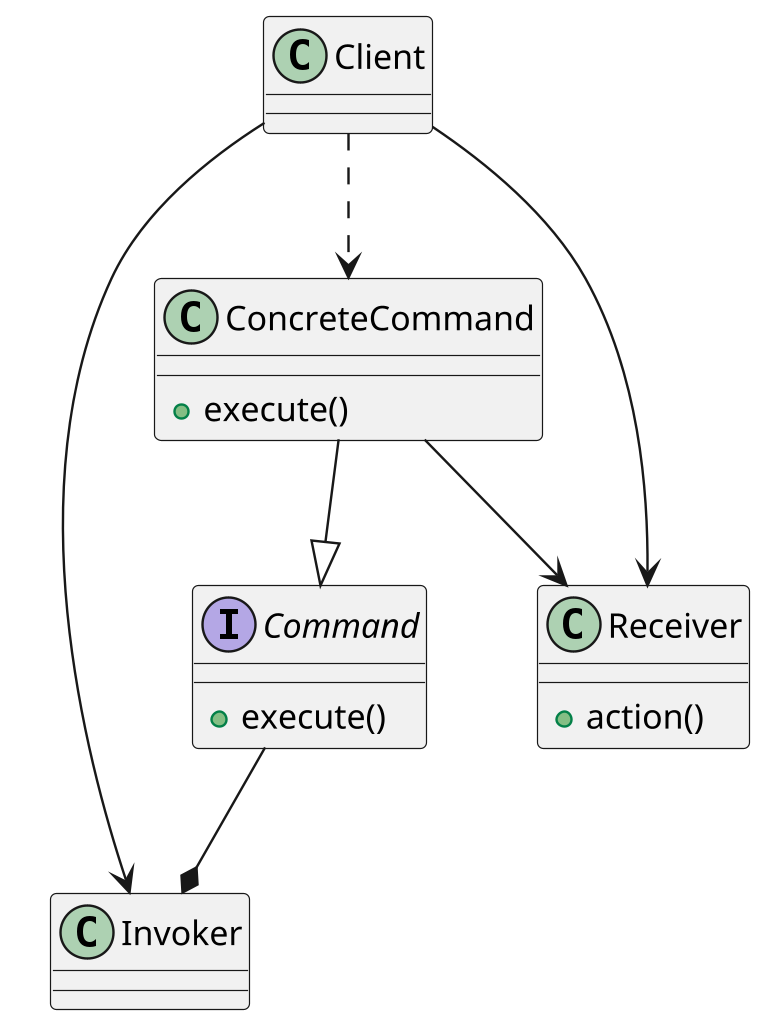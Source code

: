 @startuml
scale 1024 height
class Client{
}
class Invoker{
}
interface Command{
+execute()
}
class ConcreteCommand{
+execute()
}
class Receiver{
+action()
}

Client --> Invoker
Client ..> ConcreteCommand
Client --> Receiver
Command --* Invoker
ConcreteCommand --|> Command
ConcreteCommand --> Receiver
@enduml